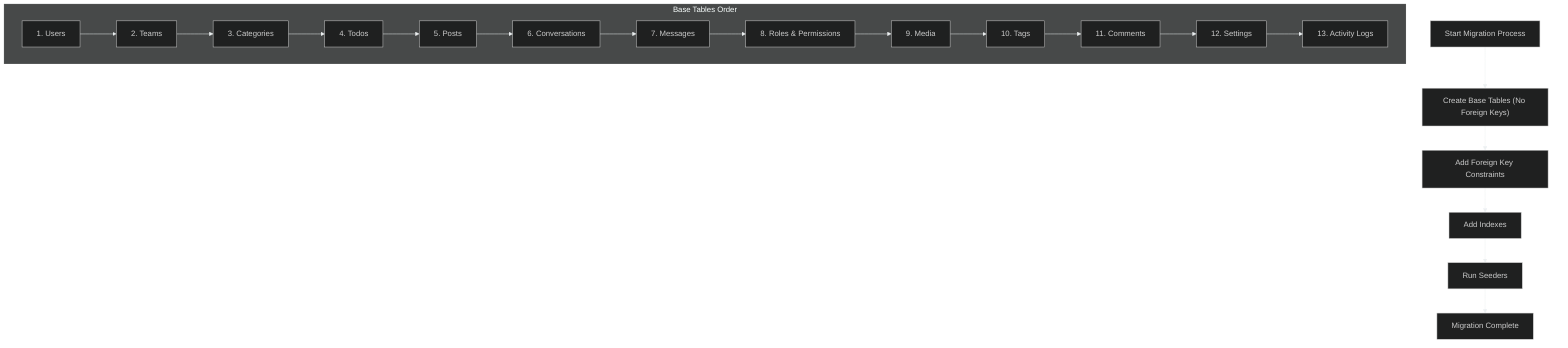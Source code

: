 %%{init: {'theme': 'dark', 'themeVariables': { 'primaryColor': '#2c3e50', 'primaryTextColor': '#ecf0f1', 'primaryBorderColor': '#7f8c8d', 'lineColor': '#ecf0f1', 'secondaryColor': '#34495e', 'tertiaryColor': '#282c34' }}}%%
flowchart TD
    A["Start Migration Process"] --> B["Create Base Tables (No Foreign Keys)"]
    B --> C["Add Foreign Key Constraints"]
    C --> D["Add Indexes"]
    D --> E["Run Seeders"]
    E --> F["Migration Complete"]

    subgraph "Base Tables Order"
        B1["1. Users"] --> B2["2. Teams"] --> B3["3. Categories"] --> B4["4. Todos"]
        B4 --> B5["5. Posts"] --> B6["6. Conversations"] --> B7["7. Messages"]
        B7 --> B8["8. Roles & Permissions"] --> B9["9. Media"] --> B10["10. Tags"]
        B10 --> B11["11. Comments"] --> B12["12. Settings"] --> B13["13. Activity Logs"]
    end